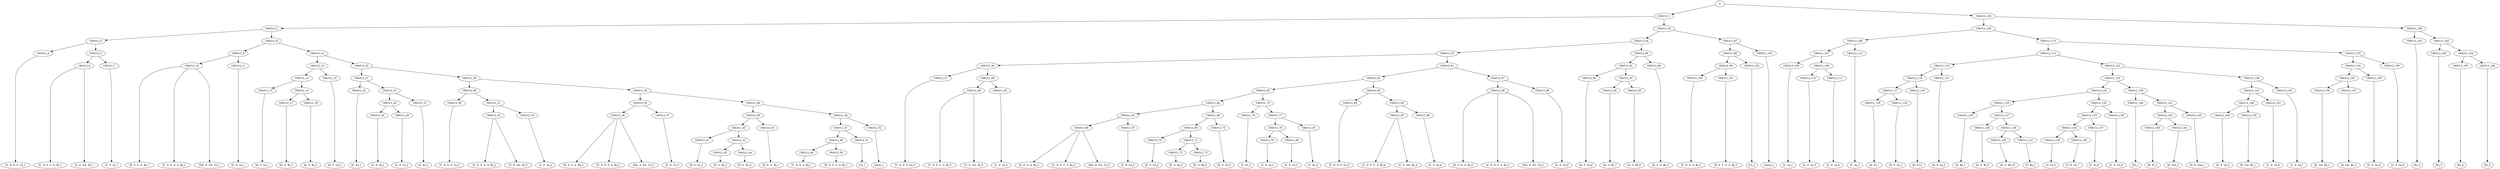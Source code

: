 digraph sample{
"S" -> "C84312_1";
"C84312_1" -> "C84312_2";
"C84312_2" -> "C84312_3";
"C84312_3" -> "C84312_4";
"C84312_4" -> "[C  D  E  F  G]_1";
"C84312_3" -> "C84312_5";
"C84312_5" -> "C84312_6";
"C84312_6" -> "[C  D  F  G  A  B]_1";
"C84312_6" -> "[C  E  Gis  B]_1";
"C84312_5" -> "C84312_7";
"C84312_7" -> "[C  F  A]_1";
"C84312_2" -> "C84312_8";
"C84312_8" -> "C84312_9";
"C84312_9" -> "C84312_10";
"C84312_10" -> "[E  F  G  A  B]_1";
"C84312_10" -> "[C  D  E  F  A  B]_1";
"C84312_10" -> "[Dis  E  Fis  G]_1";
"C84312_9" -> "C84312_11";
"C84312_11" -> "[C  E  G]_1";
"C84312_8" -> "C84312_12";
"C84312_12" -> "C84312_13";
"C84312_13" -> "C84312_14";
"C84312_14" -> "C84312_15";
"C84312_15" -> "[D  F  G]_1";
"C84312_14" -> "C84312_16";
"C84312_16" -> "C84312_17";
"C84312_17" -> "[D  G  B]_1";
"C84312_16" -> "C84312_18";
"C84312_18" -> "[D  G  B]_2";
"C84312_13" -> "C84312_19";
"C84312_19" -> "[D  F  G]_2";
"C84312_12" -> "C84312_20";
"C84312_20" -> "C84312_21";
"C84312_21" -> "C84312_22";
"C84312_22" -> "[C  E]_1";
"C84312_21" -> "C84312_23";
"C84312_23" -> "C84312_24";
"C84312_24" -> "C84312_25";
"C84312_25" -> "[C  E  A]_1";
"C84312_24" -> "C84312_26";
"C84312_26" -> "[C  E  G]_2";
"C84312_23" -> "C84312_27";
"C84312_27" -> "[C  E]_2";
"C84312_20" -> "C84312_28";
"C84312_28" -> "C84312_29";
"C84312_29" -> "C84312_30";
"C84312_30" -> "[C  D  E  F  G]_2";
"C84312_29" -> "C84312_31";
"C84312_31" -> "C84312_32";
"C84312_32" -> "[C  D  F  G  A  B]_2";
"C84312_32" -> "[C  E  Gis  B]_2";
"C84312_31" -> "C84312_33";
"C84312_33" -> "[C  F  A]_2";
"C84312_28" -> "C84312_34";
"C84312_34" -> "C84312_35";
"C84312_35" -> "C84312_36";
"C84312_36" -> "[E  F  G  A  B]_2";
"C84312_36" -> "[C  D  E  F  A  B]_2";
"C84312_36" -> "[Dis  E  Fis  G]_2";
"C84312_35" -> "C84312_37";
"C84312_37" -> "[C  E  G]_3";
"C84312_34" -> "C84312_38";
"C84312_38" -> "C84312_39";
"C84312_39" -> "C84312_40";
"C84312_40" -> "C84312_41";
"C84312_41" -> "[D  F  G]_3";
"C84312_40" -> "C84312_42";
"C84312_42" -> "C84312_43";
"C84312_43" -> "[D  G  B]_3";
"C84312_42" -> "C84312_44";
"C84312_44" -> "[D  G  B]_4";
"C84312_39" -> "C84312_45";
"C84312_45" -> "[D  F  G  B]_1";
"C84312_38" -> "C84312_46";
"C84312_46" -> "C84312_47";
"C84312_47" -> "C84312_48";
"C84312_48" -> "C84312_49";
"C84312_49" -> "[C  D  E  A  B]_1";
"C84312_48" -> "C84312_50";
"C84312_50" -> "[D  E  F  G  A  B]_1";
"C84312_47" -> "C84312_51";
"C84312_51" -> "[C]_1";
"C84312_46" -> "C84312_52";
"C84312_52" -> "[rest]_1";
"C84312_1" -> "C84312_53";
"C84312_53" -> "C84312_54";
"C84312_54" -> "C84312_55";
"C84312_55" -> "C84312_56";
"C84312_56" -> "C84312_57";
"C84312_57" -> "[C  D  E  F  G]_3";
"C84312_56" -> "C84312_58";
"C84312_58" -> "C84312_59";
"C84312_59" -> "[C  D  F  G  A  B]_3";
"C84312_59" -> "[C  E  Gis  B]_3";
"C84312_58" -> "C84312_60";
"C84312_60" -> "[C  F  A]_3";
"C84312_55" -> "C84312_61";
"C84312_61" -> "C84312_62";
"C84312_62" -> "C84312_63";
"C84312_63" -> "C84312_64";
"C84312_64" -> "C84312_65";
"C84312_65" -> "C84312_66";
"C84312_66" -> "[E  F  G  A  B]_3";
"C84312_66" -> "[C  D  E  F  A  B]_3";
"C84312_66" -> "[Dis  E  Fis  G]_3";
"C84312_65" -> "C84312_67";
"C84312_67" -> "[C  E  G]_4";
"C84312_64" -> "C84312_68";
"C84312_68" -> "C84312_69";
"C84312_69" -> "C84312_70";
"C84312_70" -> "[D  F  G]_4";
"C84312_69" -> "C84312_71";
"C84312_71" -> "C84312_72";
"C84312_72" -> "[D  G  B]_5";
"C84312_71" -> "C84312_73";
"C84312_73" -> "[D  G  B]_6";
"C84312_68" -> "C84312_74";
"C84312_74" -> "[D  F  G]_5";
"C84312_63" -> "C84312_75";
"C84312_75" -> "C84312_76";
"C84312_76" -> "[C  E]_3";
"C84312_75" -> "C84312_77";
"C84312_77" -> "C84312_78";
"C84312_78" -> "C84312_79";
"C84312_79" -> "[C  E  A]_2";
"C84312_78" -> "C84312_80";
"C84312_80" -> "[C  E  G]_5";
"C84312_77" -> "C84312_81";
"C84312_81" -> "[C  E]_4";
"C84312_62" -> "C84312_82";
"C84312_82" -> "C84312_83";
"C84312_83" -> "[C  D  E  F  G]_4";
"C84312_82" -> "C84312_84";
"C84312_84" -> "C84312_85";
"C84312_85" -> "[C  D  F  G  A  B]_4";
"C84312_85" -> "[C  E  Gis  B]_4";
"C84312_84" -> "C84312_86";
"C84312_86" -> "[C  F  A]_4";
"C84312_61" -> "C84312_87";
"C84312_87" -> "C84312_88";
"C84312_88" -> "[E  F  G  A  B]_4";
"C84312_88" -> "[C  D  E  F  A  B]_4";
"C84312_88" -> "[Dis  E  Fis  G]_4";
"C84312_87" -> "C84312_89";
"C84312_89" -> "[C  E  G]_6";
"C84312_54" -> "C84312_90";
"C84312_90" -> "C84312_91";
"C84312_91" -> "C84312_92";
"C84312_92" -> "[D  F  G]_6";
"C84312_91" -> "C84312_93";
"C84312_93" -> "C84312_94";
"C84312_94" -> "[D  G  B]_7";
"C84312_93" -> "C84312_95";
"C84312_95" -> "[D  G  B]_8";
"C84312_90" -> "C84312_96";
"C84312_96" -> "[D  F  G  B]_2";
"C84312_53" -> "C84312_97";
"C84312_97" -> "C84312_98";
"C84312_98" -> "C84312_99";
"C84312_99" -> "C84312_100";
"C84312_100" -> "[C  D  E  A  B]_2";
"C84312_99" -> "C84312_101";
"C84312_101" -> "[D  E  F  G  A  B]_2";
"C84312_98" -> "C84312_102";
"C84312_102" -> "[C]_2";
"C84312_97" -> "C84312_103";
"C84312_103" -> "[rest]_2";
"S" -> "C84312_104";
"C84312_104" -> "C84312_105";
"C84312_105" -> "C84312_106";
"C84312_106" -> "C84312_107";
"C84312_107" -> "C84312_108";
"C84312_108" -> "[C  A]_1";
"C84312_107" -> "C84312_109";
"C84312_109" -> "C84312_110";
"C84312_110" -> "[C  E  A]_3";
"C84312_109" -> "C84312_111";
"C84312_111" -> "[C  E  A]_4";
"C84312_106" -> "C84312_112";
"C84312_112" -> "[C  A]_2";
"C84312_105" -> "C84312_113";
"C84312_113" -> "C84312_114";
"C84312_114" -> "C84312_115";
"C84312_115" -> "C84312_116";
"C84312_116" -> "C84312_117";
"C84312_117" -> "C84312_118";
"C84312_118" -> "[D  F]_1";
"C84312_117" -> "C84312_119";
"C84312_119" -> "[D  F  A]_1";
"C84312_116" -> "C84312_120";
"C84312_120" -> "[D  F]_2";
"C84312_115" -> "C84312_121";
"C84312_121" -> "[D  F  A]_2";
"C84312_114" -> "C84312_122";
"C84312_122" -> "C84312_123";
"C84312_123" -> "C84312_124";
"C84312_124" -> "C84312_125";
"C84312_125" -> "C84312_126";
"C84312_126" -> "[G  B]_1";
"C84312_125" -> "C84312_127";
"C84312_127" -> "C84312_128";
"C84312_128" -> "[D  G  B]_9";
"C84312_127" -> "C84312_129";
"C84312_129" -> "C84312_130";
"C84312_130" -> "[D  G  B]_10";
"C84312_129" -> "C84312_131";
"C84312_131" -> "[G  B]_2";
"C84312_124" -> "C84312_132";
"C84312_132" -> "C84312_133";
"C84312_133" -> "C84312_134";
"C84312_134" -> "C84312_135";
"C84312_135" -> "[C  E]_5";
"C84312_134" -> "C84312_136";
"C84312_136" -> "[C  E  G]_7";
"C84312_133" -> "C84312_137";
"C84312_137" -> "[C  E]_6";
"C84312_132" -> "C84312_138";
"C84312_138" -> "[C  E  G]_8";
"C84312_123" -> "C84312_139";
"C84312_139" -> "C84312_140";
"C84312_140" -> "[E]_1";
"C84312_139" -> "C84312_141";
"C84312_141" -> "C84312_142";
"C84312_142" -> "C84312_143";
"C84312_143" -> "[E  F]_1";
"C84312_142" -> "C84312_144";
"C84312_144" -> "[E  Fis]_1";
"C84312_141" -> "C84312_145";
"C84312_145" -> "[D  E  Gis]_1";
"C84312_122" -> "C84312_146";
"C84312_146" -> "C84312_147";
"C84312_147" -> "C84312_148";
"C84312_148" -> "C84312_149";
"C84312_149" -> "[C  E  A]_5";
"C84312_148" -> "C84312_150";
"C84312_150" -> "[E  Gis  B]_1";
"C84312_147" -> "C84312_151";
"C84312_151" -> "[C  E  A]_6";
"C84312_146" -> "C84312_152";
"C84312_152" -> "[C  E  A]_7";
"C84312_113" -> "C84312_153";
"C84312_153" -> "C84312_154";
"C84312_154" -> "C84312_155";
"C84312_155" -> "C84312_156";
"C84312_156" -> "[E  Gis  B]_2";
"C84312_155" -> "C84312_157";
"C84312_157" -> "[E  Gis  B]_3";
"C84312_154" -> "C84312_158";
"C84312_158" -> "[C  E  A]_8";
"C84312_153" -> "C84312_159";
"C84312_159" -> "[C  E  A]_9";
"C84312_104" -> "C84312_160";
"C84312_160" -> "C84312_161";
"C84312_161" -> "[E]_2";
"C84312_160" -> "C84312_162";
"C84312_162" -> "C84312_163";
"C84312_163" -> "[E]_3";
"C84312_162" -> "C84312_164";
"C84312_164" -> "C84312_165";
"C84312_165" -> "[E]_4";
"C84312_164" -> "C84312_166";
"C84312_166" -> "[E]_5";

{rank = min; "S";}
{rank = same; "C84312_1"; "C84312_104";}
{rank = same; "C84312_2"; "C84312_53"; "C84312_105"; "C84312_160";}
{rank = same; "C84312_3"; "C84312_8"; "C84312_54"; "C84312_97"; "C84312_106"; "C84312_113"; "C84312_161"; "C84312_162";}
{rank = same; "C84312_4"; "C84312_5"; "C84312_9"; "C84312_12"; "C84312_55"; "C84312_90"; "C84312_98"; "C84312_103"; "C84312_107"; "C84312_112"; "C84312_114"; "C84312_153"; "C84312_163"; "C84312_164";}
{rank = same; "C84312_6"; "C84312_7"; "C84312_10"; "C84312_11"; "C84312_13"; "C84312_20"; "C84312_56"; "C84312_61"; "C84312_91"; "C84312_96"; "C84312_99"; "C84312_102"; "C84312_108"; "C84312_109"; "C84312_115"; "C84312_122"; "C84312_154"; "C84312_159"; "C84312_165"; "C84312_166";}
{rank = same; "C84312_14"; "C84312_19"; "C84312_21"; "C84312_28"; "C84312_57"; "C84312_58"; "C84312_62"; "C84312_87"; "C84312_92"; "C84312_93"; "C84312_100"; "C84312_101"; "C84312_110"; "C84312_111"; "C84312_116"; "C84312_121"; "C84312_123"; "C84312_146"; "C84312_155"; "C84312_158";}
{rank = same; "C84312_15"; "C84312_16"; "C84312_22"; "C84312_23"; "C84312_29"; "C84312_34"; "C84312_59"; "C84312_60"; "C84312_63"; "C84312_82"; "C84312_88"; "C84312_89"; "C84312_94"; "C84312_95"; "C84312_117"; "C84312_120"; "C84312_124"; "C84312_139"; "C84312_147"; "C84312_152"; "C84312_156"; "C84312_157";}
{rank = same; "C84312_17"; "C84312_18"; "C84312_24"; "C84312_27"; "C84312_30"; "C84312_31"; "C84312_35"; "C84312_38"; "C84312_64"; "C84312_75"; "C84312_83"; "C84312_84"; "C84312_118"; "C84312_119"; "C84312_125"; "C84312_132"; "C84312_140"; "C84312_141"; "C84312_148"; "C84312_151";}
{rank = same; "C84312_25"; "C84312_26"; "C84312_32"; "C84312_33"; "C84312_36"; "C84312_37"; "C84312_39"; "C84312_46"; "C84312_65"; "C84312_68"; "C84312_76"; "C84312_77"; "C84312_85"; "C84312_86"; "C84312_126"; "C84312_127"; "C84312_133"; "C84312_138"; "C84312_142"; "C84312_145"; "C84312_149"; "C84312_150";}
{rank = same; "C84312_40"; "C84312_45"; "C84312_47"; "C84312_52"; "C84312_66"; "C84312_67"; "C84312_69"; "C84312_74"; "C84312_78"; "C84312_81"; "C84312_128"; "C84312_129"; "C84312_134"; "C84312_137"; "C84312_143"; "C84312_144";}
{rank = same; "C84312_41"; "C84312_42"; "C84312_48"; "C84312_51"; "C84312_70"; "C84312_71"; "C84312_79"; "C84312_80"; "C84312_130"; "C84312_131"; "C84312_135"; "C84312_136";}
{rank = same; "C84312_43"; "C84312_44"; "C84312_49"; "C84312_50"; "C84312_72"; "C84312_73";}
{rank = same; "[C  A]_1"; "[C  A]_2"; "[C  D  E  A  B]_1"; "[C  D  E  A  B]_2"; "[C  D  E  F  A  B]_1"; "[C  D  E  F  A  B]_2"; "[C  D  E  F  A  B]_3"; "[C  D  E  F  A  B]_4"; "[C  D  E  F  G]_1"; "[C  D  E  F  G]_2"; "[C  D  E  F  G]_3"; "[C  D  E  F  G]_4"; "[C  D  F  G  A  B]_1"; "[C  D  F  G  A  B]_2"; "[C  D  F  G  A  B]_3"; "[C  D  F  G  A  B]_4"; "[C  E  A]_1"; "[C  E  A]_2"; "[C  E  A]_3"; "[C  E  A]_4"; "[C  E  A]_5"; "[C  E  A]_6"; "[C  E  A]_7"; "[C  E  A]_8"; "[C  E  A]_9"; "[C  E  G]_1"; "[C  E  G]_2"; "[C  E  G]_3"; "[C  E  G]_4"; "[C  E  G]_5"; "[C  E  G]_6"; "[C  E  G]_7"; "[C  E  G]_8"; "[C  E  Gis  B]_1"; "[C  E  Gis  B]_2"; "[C  E  Gis  B]_3"; "[C  E  Gis  B]_4"; "[C  E]_1"; "[C  E]_2"; "[C  E]_3"; "[C  E]_4"; "[C  E]_5"; "[C  E]_6"; "[C  F  A]_1"; "[C  F  A]_2"; "[C  F  A]_3"; "[C  F  A]_4"; "[C]_1"; "[C]_2"; "[D  E  F  G  A  B]_1"; "[D  E  F  G  A  B]_2"; "[D  E  Gis]_1"; "[D  F  A]_1"; "[D  F  A]_2"; "[D  F  G  B]_1"; "[D  F  G  B]_2"; "[D  F  G]_1"; "[D  F  G]_2"; "[D  F  G]_3"; "[D  F  G]_4"; "[D  F  G]_5"; "[D  F  G]_6"; "[D  F]_1"; "[D  F]_2"; "[D  G  B]_1"; "[D  G  B]_2"; "[D  G  B]_3"; "[D  G  B]_4"; "[D  G  B]_5"; "[D  G  B]_6"; "[D  G  B]_7"; "[D  G  B]_8"; "[D  G  B]_9"; "[D  G  B]_10"; "[Dis  E  Fis  G]_1"; "[Dis  E  Fis  G]_2"; "[Dis  E  Fis  G]_3"; "[Dis  E  Fis  G]_4"; "[E  F  G  A  B]_1"; "[E  F  G  A  B]_2"; "[E  F  G  A  B]_3"; "[E  F  G  A  B]_4"; "[E  F]_1"; "[E  Fis]_1"; "[E  Gis  B]_1"; "[E  Gis  B]_2"; "[E  Gis  B]_3"; "[E]_1"; "[E]_2"; "[E]_3"; "[E]_4"; "[E]_5"; "[G  B]_1"; "[G  B]_2"; "[rest]_1"; "[rest]_2";}
}